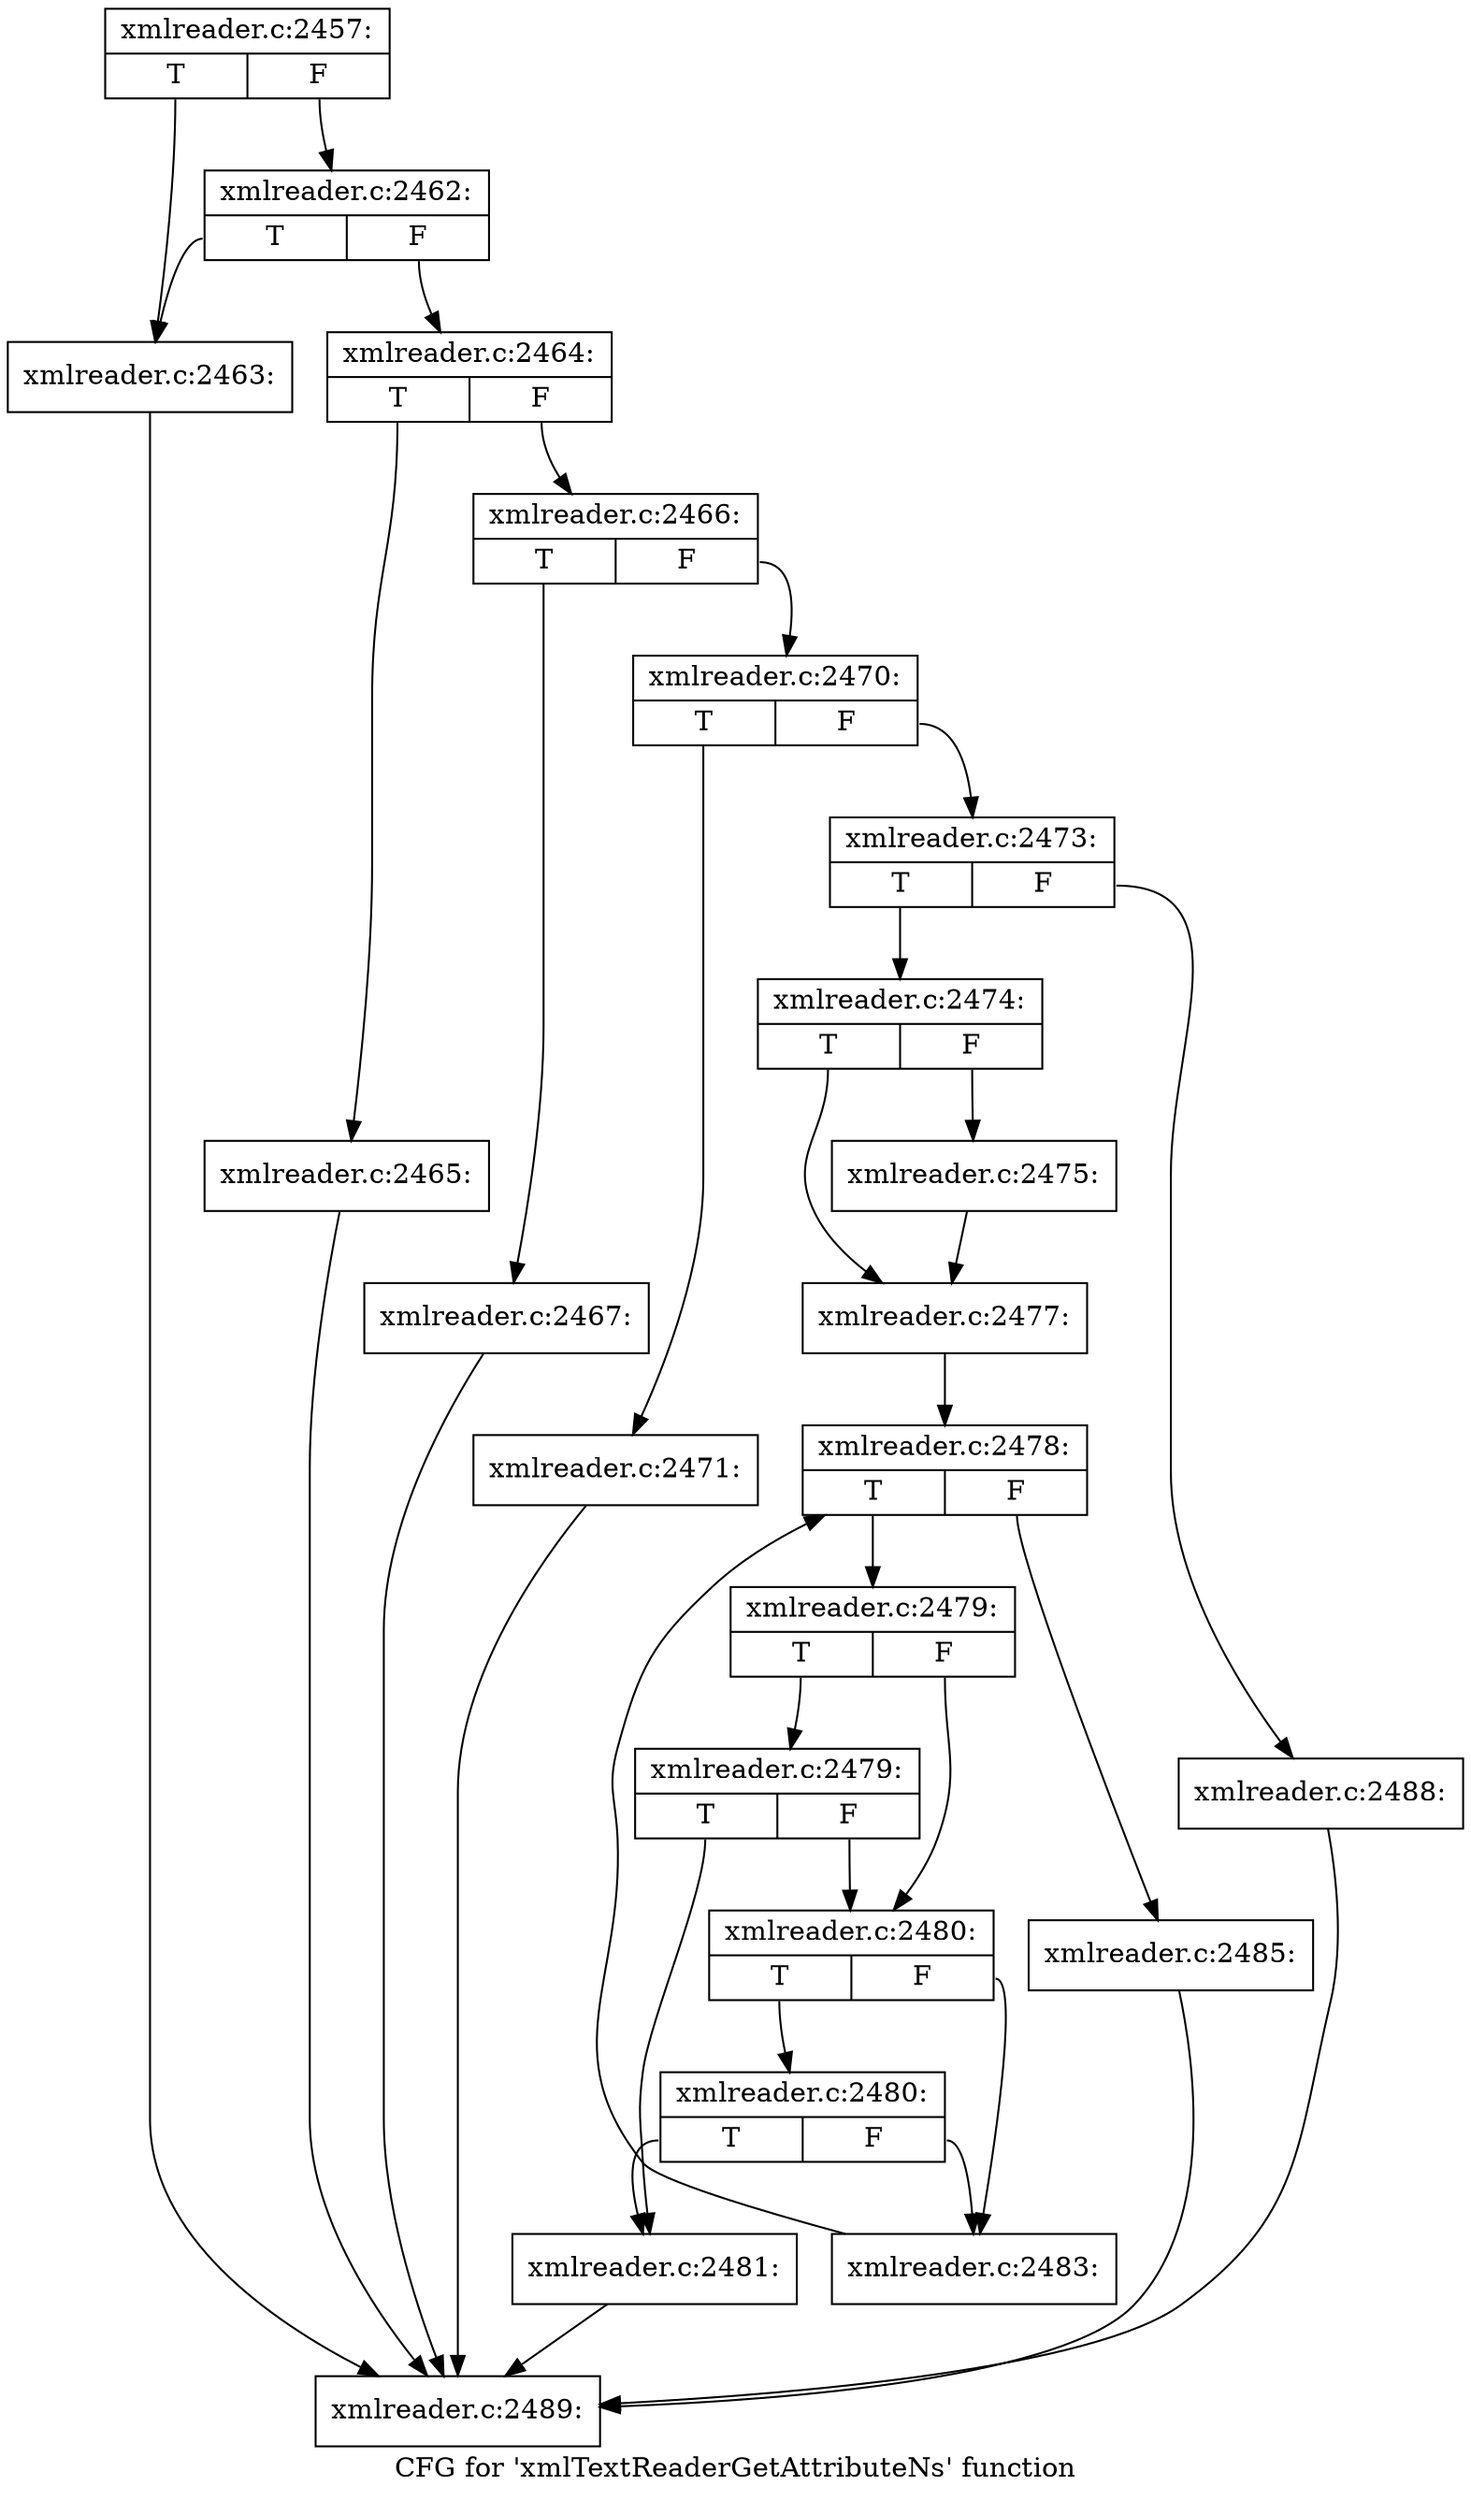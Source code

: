 digraph "CFG for 'xmlTextReaderGetAttributeNs' function" {
	label="CFG for 'xmlTextReaderGetAttributeNs' function";

	Node0x4742560 [shape=record,label="{xmlreader.c:2457:|{<s0>T|<s1>F}}"];
	Node0x4742560:s0 -> Node0x46db360;
	Node0x4742560:s1 -> Node0x46db400;
	Node0x46db400 [shape=record,label="{xmlreader.c:2462:|{<s0>T|<s1>F}}"];
	Node0x46db400:s0 -> Node0x46db360;
	Node0x46db400:s1 -> Node0x46db3b0;
	Node0x46db360 [shape=record,label="{xmlreader.c:2463:}"];
	Node0x46db360 -> Node0x4750520;
	Node0x46db3b0 [shape=record,label="{xmlreader.c:2464:|{<s0>T|<s1>F}}"];
	Node0x46db3b0:s0 -> Node0x46dbac0;
	Node0x46db3b0:s1 -> Node0x46dbb10;
	Node0x46dbac0 [shape=record,label="{xmlreader.c:2465:}"];
	Node0x46dbac0 -> Node0x4750520;
	Node0x46dbb10 [shape=record,label="{xmlreader.c:2466:|{<s0>T|<s1>F}}"];
	Node0x46dbb10:s0 -> Node0x46dc0a0;
	Node0x46dbb10:s1 -> Node0x46dc0f0;
	Node0x46dc0a0 [shape=record,label="{xmlreader.c:2467:}"];
	Node0x46dc0a0 -> Node0x4750520;
	Node0x46dc0f0 [shape=record,label="{xmlreader.c:2470:|{<s0>T|<s1>F}}"];
	Node0x46dc0f0:s0 -> Node0x46dc680;
	Node0x46dc0f0:s1 -> Node0x46dc6d0;
	Node0x46dc680 [shape=record,label="{xmlreader.c:2471:}"];
	Node0x46dc680 -> Node0x4750520;
	Node0x46dc6d0 [shape=record,label="{xmlreader.c:2473:|{<s0>T|<s1>F}}"];
	Node0x46dc6d0:s0 -> Node0x46dcd90;
	Node0x46dc6d0:s1 -> Node0x46dcde0;
	Node0x46dcd90 [shape=record,label="{xmlreader.c:2474:|{<s0>T|<s1>F}}"];
	Node0x46dcd90:s0 -> Node0x46dd3e0;
	Node0x46dcd90:s1 -> Node0x46dd390;
	Node0x46dd390 [shape=record,label="{xmlreader.c:2475:}"];
	Node0x46dd390 -> Node0x46dd3e0;
	Node0x46dd3e0 [shape=record,label="{xmlreader.c:2477:}"];
	Node0x46dd3e0 -> Node0x46dde30;
	Node0x46dde30 [shape=record,label="{xmlreader.c:2478:|{<s0>T|<s1>F}}"];
	Node0x46dde30:s0 -> Node0x46de220;
	Node0x46dde30:s1 -> Node0x46de050;
	Node0x46de220 [shape=record,label="{xmlreader.c:2479:|{<s0>T|<s1>F}}"];
	Node0x46de220:s0 -> Node0x46de500;
	Node0x46de220:s1 -> Node0x46de480;
	Node0x46de500 [shape=record,label="{xmlreader.c:2479:|{<s0>T|<s1>F}}"];
	Node0x46de500:s0 -> Node0x46de3e0;
	Node0x46de500:s1 -> Node0x46de480;
	Node0x46de480 [shape=record,label="{xmlreader.c:2480:|{<s0>T|<s1>F}}"];
	Node0x46de480:s0 -> Node0x46dea60;
	Node0x46de480:s1 -> Node0x46de430;
	Node0x46dea60 [shape=record,label="{xmlreader.c:2480:|{<s0>T|<s1>F}}"];
	Node0x46dea60:s0 -> Node0x46de3e0;
	Node0x46dea60:s1 -> Node0x46de430;
	Node0x46de3e0 [shape=record,label="{xmlreader.c:2481:}"];
	Node0x46de3e0 -> Node0x4750520;
	Node0x46de430 [shape=record,label="{xmlreader.c:2483:}"];
	Node0x46de430 -> Node0x46dde30;
	Node0x46de050 [shape=record,label="{xmlreader.c:2485:}"];
	Node0x46de050 -> Node0x4750520;
	Node0x46dcde0 [shape=record,label="{xmlreader.c:2488:}"];
	Node0x46dcde0 -> Node0x4750520;
	Node0x4750520 [shape=record,label="{xmlreader.c:2489:}"];
}
